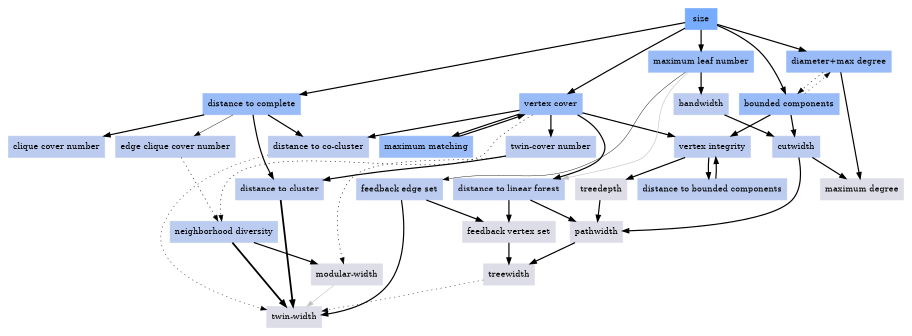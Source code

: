 digraph local_F1NpDy {
	node [color=lightblue2 style=filled]
	margin=0.04 size="6,6"
	"n_vMs3RS" [label="neighborhood diversity" URL="/parameters/html/vMs3RS" color="#bbccf0" shape=box]
	"n_UyQ5yM" [label="maximum degree" URL="/parameters/html/UyQ5yM" color="#dddde8" shape=box]
	"n_HTk9PZ" [label="feedback edge set" URL="/parameters/html/HTk9PZ" color="#bbccf0" shape=box]
	"n_4lp9Yj" [label="vertex cover" URL="/parameters/html/4lp9Yj" color="#99bcf8" shape=box]
	"n_MUnHA0" [label="twin-cover number" URL="/parameters/html/MUnHA0" color="#bbccf0" shape=box]
	"n_TLx1pz" [label="cutwidth" URL="/parameters/html/TLx1pz" color="#bbccf0" shape=box]
	"n_VomShB" [label="clique cover number" URL="/parameters/html/VomShB" color="#bbccf0" shape=box]
	"n_4bj71L" [label="modular-width" URL="/parameters/html/4bj71L" color="#dddde8" shape=box]
	"n_hbfWwE" [label="distance to co-cluster" URL="/parameters/html/hbfWwE" color="#bbccf0" shape=box]
	"n_t7c4mp" [label="bounded components" URL="/parameters/html/t7c4mp" color="#99bcf8" shape=box]
	"n_RPTCxd" [label="distance to bounded components" URL="/parameters/html/RPTCxd" color="#bbccf0" shape=box]
	"n_5Q7fuR" [label="treewidth" URL="/parameters/html/5Q7fuR" color="#dddde8" shape=box]
	"n_VHClqR" [label="pathwidth" URL="/parameters/html/VHClqR" color="#dddde8" shape=box]
	"n_KVhJFB" [label="vertex integrity" URL="/parameters/html/KVhJFB" color="#bbccf0" shape=box]
	"n_F1NpDy" [label="size" URL="/parameters/html/F1NpDy" color="#78acff" shape=box]
	"n_aXw3Co" [label="distance to cluster" URL="/parameters/html/aXw3Co" color="#bbccf0" shape=box]
	"n_yk7XP0" [label="distance to linear forest" URL="/parameters/html/yk7XP0" color="#bbccf0" shape=box]
	"n_ri9Seh" [label="diameter+max degree" URL="/parameters/html/ri9Seh" color="#99bcf8" shape=box]
	"n_aP5a38" [label="bandwidth" URL="/parameters/html/aP5a38" color="#bbccf0" shape=box]
	"n_KEP2qM" [label="treedepth" URL="/parameters/html/KEP2qM" color="#dddde8" shape=box]
	"n_BN92vX" [label="maximum leaf number" URL="/parameters/html/BN92vX" color="#99bcf8" shape=box]
	"n_OrH7et" [label="twin-width" URL="/parameters/html/OrH7et" color="#dddde8" shape=box]
	"n_nYQDv6" [label="edge clique cover number" URL="/parameters/html/nYQDv6" color="#bbccf0" shape=box]
	"n_veU7Jf" [label="maximum matching" URL="/parameters/html/veU7Jf" color="#99bcf8" shape=box]
	"n_GNOiyB" [label="feedback vertex set" URL="/parameters/html/GNOiyB" color="#dddde8" shape=box]
	"n_2LDMQ6" [label="distance to complete" URL="/parameters/html/2LDMQ6" color="#99bcf8" shape=box]
	"n_TLx1pz" -> "n_VHClqR" [label="" decorate=true lblstyle="above, sloped" weight="100" penwidth="2.0"]
	"n_4lp9Yj" -> "n_hbfWwE" [label="" decorate=true lblstyle="above, sloped" weight="100" penwidth="2.0"]
	"n_hbfWwE" -> "n_OrH7et" [label="" decorate=true lblstyle="above, sloped" style="dotted" weight="1" penwidth="0.8"]
	"n_2LDMQ6" -> "n_aXw3Co" [label="" decorate=true lblstyle="above, sloped" weight="100" penwidth="2.0"]
	"n_MUnHA0" -> "n_aXw3Co" [label="" decorate=true lblstyle="above, sloped" weight="100" penwidth="2.0"]
	"n_4lp9Yj" -> "n_MUnHA0" [label="" decorate=true lblstyle="above, sloped" weight="100" penwidth="2.0"]
	"n_yk7XP0" -> "n_GNOiyB" [label="" decorate=true lblstyle="above, sloped" weight="100" penwidth="2.0"]
	"n_KEP2qM" -> "n_VHClqR" [label="" decorate=true lblstyle="above, sloped" weight="100" penwidth="2.0"]
	"n_nYQDv6" -> "n_vMs3RS" [label="" decorate=true lblstyle="above, sloped" style="dotted" weight="1" penwidth="1.0"]
	"n_5Q7fuR" -> "n_OrH7et" [label="" decorate=true lblstyle="above, sloped" style="dotted" weight="1" penwidth="0.8"]
	"n_4lp9Yj" -> "n_KVhJFB" [label="" decorate=true lblstyle="above, sloped" weight="100" penwidth="2.0"]
	"n_vMs3RS" -> "n_OrH7et" [label="" decorate=true lblstyle="above, sloped" weight="100" penwidth="3.0"]
	"n_BN92vX" -> "n_HTk9PZ" [label="" decorate=true lblstyle="above, sloped" weight="20" penwidth="0.7"]
	"n_ri9Seh" -> "n_UyQ5yM" [label="" decorate=true lblstyle="above, sloped" weight="100" penwidth="2.0"]
	"n_BN92vX" -> "n_aP5a38" [label="" decorate=true lblstyle="above, sloped" weight="100" penwidth="2.0"]
	"n_4lp9Yj" -> "n_veU7Jf" [label="" decorate=true lblstyle="above, sloped" weight="100" penwidth="2.0"]
	"n_t7c4mp" -> "n_KVhJFB" [label="" decorate=true lblstyle="above, sloped" weight="100" penwidth="2.0"]
	"n_F1NpDy" -> "n_2LDMQ6" [label="" decorate=true lblstyle="above, sloped" weight="100" penwidth="2.0"]
	"n_ri9Seh" -> "n_t7c4mp" [label="" decorate=true lblstyle="above, sloped" style="dotted" weight="1" penwidth="1.0"]
	"n_F1NpDy" -> "n_4lp9Yj" [label="" decorate=true lblstyle="above, sloped" weight="100" penwidth="2.0"]
	"n_VHClqR" -> "n_5Q7fuR" [label="" decorate=true lblstyle="above, sloped" weight="100" penwidth="2.0"]
	"n_t7c4mp" -> "n_ri9Seh" [label="" decorate=true lblstyle="above, sloped" style="dotted" weight="1" penwidth="0.8"]
	"n_F1NpDy" -> "n_t7c4mp" [label="" decorate=true lblstyle="above, sloped" weight="100" penwidth="2.0"]
	"n_KVhJFB" -> "n_KEP2qM" [label="" decorate=true lblstyle="above, sloped" weight="100" penwidth="2.0"]
	"n_HTk9PZ" -> "n_OrH7et" [label="" decorate=true lblstyle="above, sloped" weight="100" penwidth="2.0"]
	"n_yk7XP0" -> "n_VHClqR" [label="" decorate=true lblstyle="above, sloped" weight="100" penwidth="2.0"]
	"n_t7c4mp" -> "n_TLx1pz" [label="" decorate=true lblstyle="above, sloped" weight="100" penwidth="2.0"]
	"n_HTk9PZ" -> "n_GNOiyB" [label="" decorate=true lblstyle="above, sloped" weight="100" penwidth="2.0"]
	"n_GNOiyB" -> "n_5Q7fuR" [label="" decorate=true lblstyle="above, sloped" weight="100" penwidth="2.0"]
	"n_2LDMQ6" -> "n_VomShB" [label="" decorate=true lblstyle="above, sloped" weight="100" penwidth="2.0"]
	"n_MUnHA0" -> "n_4bj71L" [label="" decorate=true lblstyle="above, sloped" style="dotted" weight="1" penwidth="1.0"]
	"n_2LDMQ6" -> "n_nYQDv6" [label="" decorate=true lblstyle="above, sloped" weight="20" penwidth="0.7"]
	"n_TLx1pz" -> "n_UyQ5yM" [label="" decorate=true lblstyle="above, sloped" weight="100" penwidth="2.0"]
	"n_4bj71L" -> "n_OrH7et" [label="" decorate=true lblstyle="above, sloped" color="gray" weight="1"]
	"n_aXw3Co" -> "n_OrH7et" [label="" decorate=true lblstyle="above, sloped" weight="100" penwidth="3.0"]
	"n_BN92vX" -> "n_yk7XP0" [label="" decorate=true lblstyle="above, sloped" color="gray" weight="1"]
	"n_veU7Jf" -> "n_4lp9Yj" [label="" decorate=true lblstyle="above, sloped" weight="100" penwidth="2.0"]
	"n_RPTCxd" -> "n_KVhJFB" [label="" decorate=true lblstyle="above, sloped" weight="100" penwidth="2.0"]
	"n_2LDMQ6" -> "n_hbfWwE" [label="" decorate=true lblstyle="above, sloped" weight="100" penwidth="2.0"]
	"n_KVhJFB" -> "n_RPTCxd" [label="" decorate=true lblstyle="above, sloped" weight="100" penwidth="2.0"]
	"n_vMs3RS" -> "n_4bj71L" [label="" decorate=true lblstyle="above, sloped" weight="100" penwidth="2.0"]
	"n_4lp9Yj" -> "n_vMs3RS" [label="" decorate=true lblstyle="above, sloped" style="dotted" weight="1" penwidth="1.0"]
	"n_F1NpDy" -> "n_ri9Seh" [label="" decorate=true lblstyle="above, sloped" weight="100" penwidth="2.0"]
	"n_4lp9Yj" -> "n_yk7XP0" [label="" decorate=true lblstyle="above, sloped" weight="100" penwidth="2.0"]
	"n_aP5a38" -> "n_TLx1pz" [label="" decorate=true lblstyle="above, sloped" weight="100" penwidth="2.0"]
	"n_F1NpDy" -> "n_BN92vX" [label="" decorate=true lblstyle="above, sloped" weight="100" penwidth="2.0"]
}
